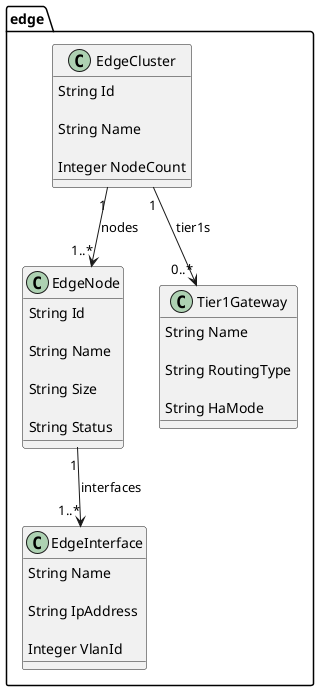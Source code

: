 @startuml edge

' NSX Edge Cluster backing a workload domain
class edge.EdgeCluster {
  ' Unique ID of the edge cluster
  String Id

  ' Display name for UI
  String Name

  ' Number of edge nodes in this cluster
  Integer NodeCount
}

' Represents an individual NSX Edge Node
class edge.EdgeNode {
  ' UUID of the edge node
  String Id

  ' Display name of the node
  String Name

  ' Form factor (Small, Medium, Large)
  String Size

  ' Node status (e.g., UP, DOWN)
  String Status
}

' Represents a network interface on an Edge Node
class edge.EdgeInterface {
  ' Interface name (e.g., eth0)
  String Name

  ' IP address of the interface
  String IpAddress

  ' Connected VLAN ID
  Integer VlanId
}

' Logical Tier-1 Gateway for tenant routing
class edge.Tier1Gateway {
  ' Name of the Tier-1 gateway
  String Name

  ' Routing type (e.g., ECMP, SR)
  String RoutingType

  ' HA mode (Active-Active, Active-Standby)
  String HaMode
}

' Relationships
edge.EdgeCluster "1" --> "1..*" edge.EdgeNode : nodes
edge.EdgeNode "1" --> "1..*" edge.EdgeInterface : interfaces
edge.EdgeCluster "1" --> "0..*" edge.Tier1Gateway : tier1s

@enduml
